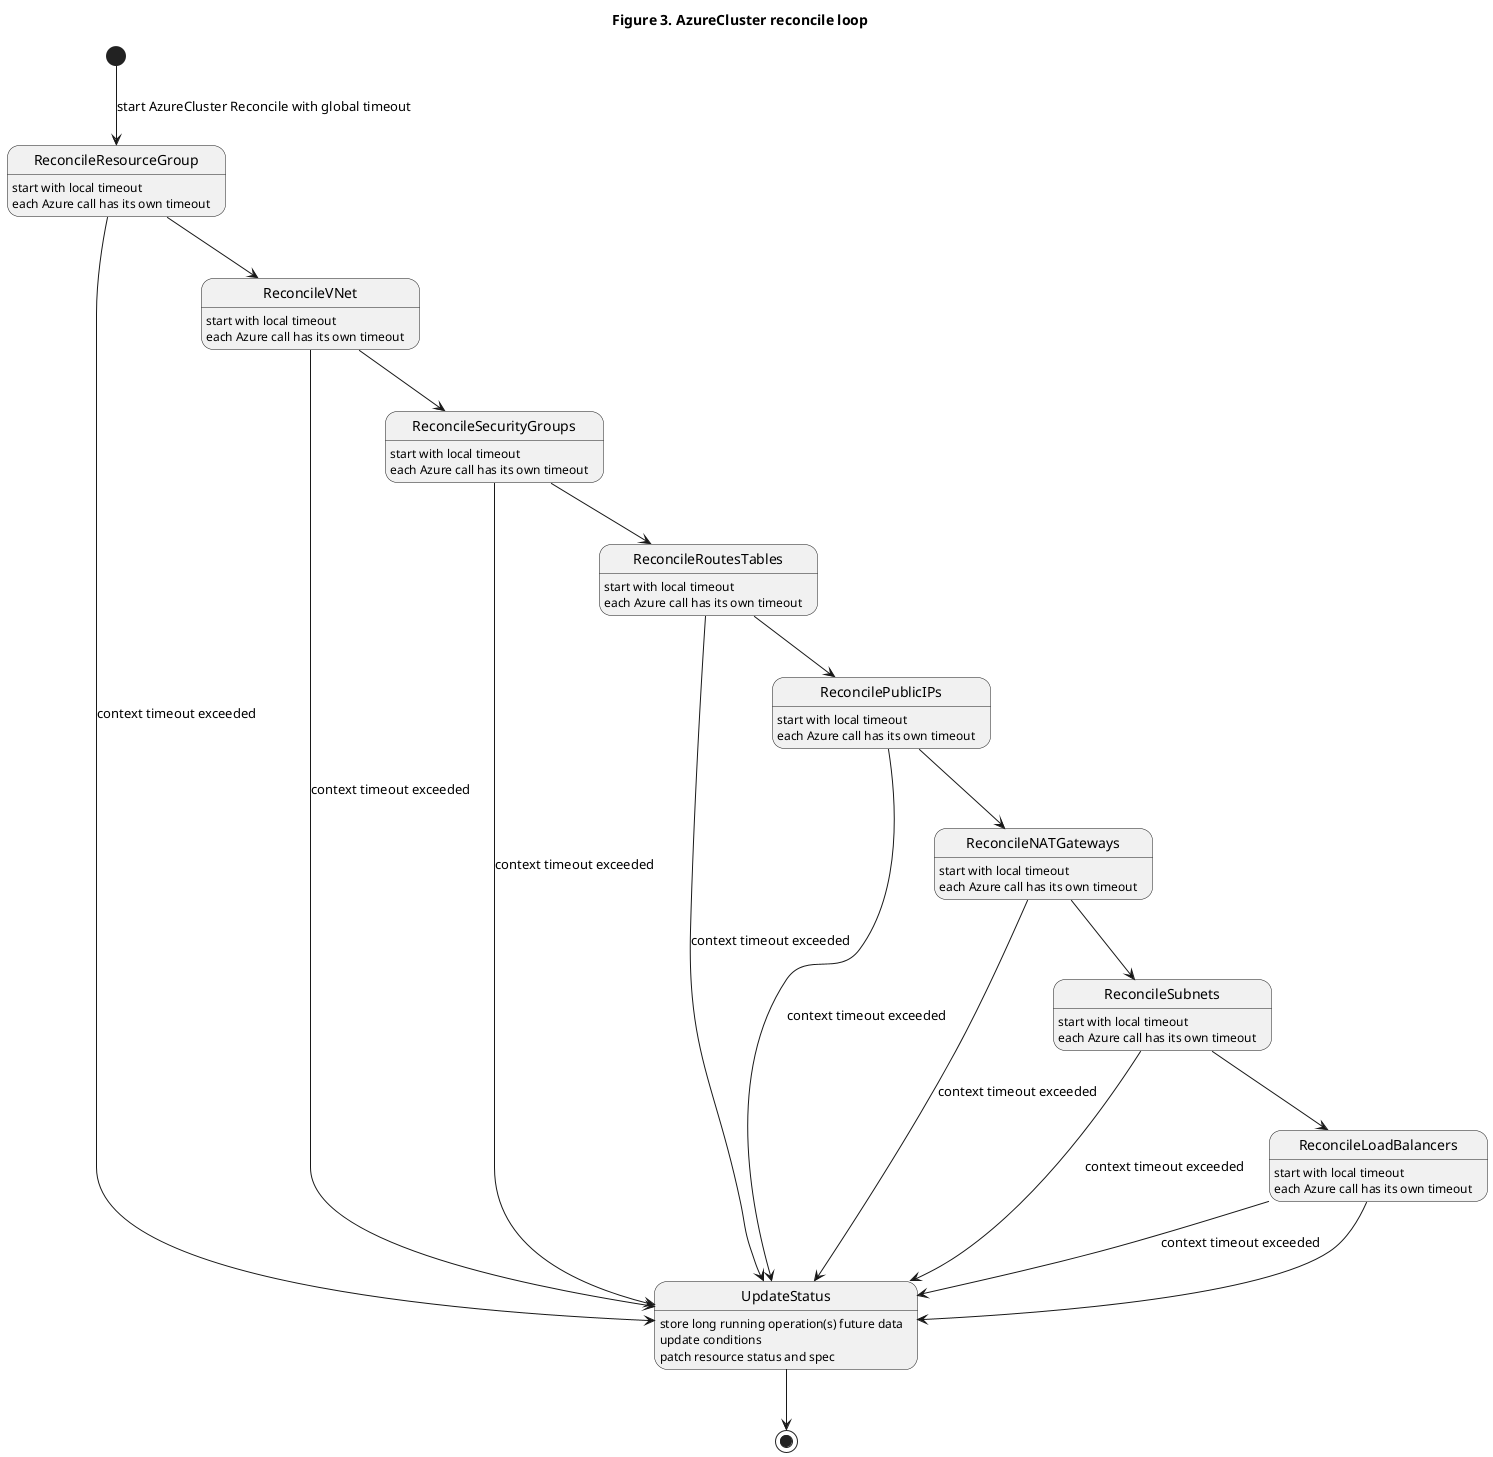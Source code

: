 @startuml
hide empty description
title Figure 3. AzureCluster reconcile loop

[*] --> ReconcileResourceGroup : start AzureCluster Reconcile with global timeout

ReconcileResourceGroup --> ReconcileVNet
ReconcileResourceGroup -> UpdateStatus : context timeout exceeded
ReconcileResourceGroup: start with local timeout
ReconcileResourceGroup: each Azure call has its own timeout 

ReconcileVNet --> ReconcileSecurityGroups
ReconcileVNet -> UpdateStatus : context timeout exceeded
ReconcileVNet: start with local timeout
ReconcileVNet: each Azure call has its own timeout

ReconcileSecurityGroups --> ReconcileRoutesTables
ReconcileSecurityGroups -> UpdateStatus : context timeout exceeded
ReconcileSecurityGroups: start with local timeout
ReconcileSecurityGroups: each Azure call has its own timeout

ReconcileRoutesTables --> ReconcilePublicIPs
ReconcileRoutesTables -> UpdateStatus : context timeout exceeded
ReconcileRoutesTables: start with local timeout
ReconcileRoutesTables: each Azure call has its own timeout

ReconcilePublicIPs --> ReconcileNATGateways
ReconcilePublicIPs -> UpdateStatus : context timeout exceeded
ReconcilePublicIPs: start with local timeout
ReconcilePublicIPs: each Azure call has its own timeout

ReconcileNATGateways --> ReconcileSubnets
ReconcileNATGateways -> UpdateStatus : context timeout exceeded
ReconcileNATGateways: start with local timeout
ReconcileNATGateways: each Azure call has its own timeout

ReconcileSubnets --> ReconcileLoadBalancers
ReconcileSubnets -> UpdateStatus : context timeout exceeded
ReconcileSubnets: start with local timeout
ReconcileSubnets: each Azure call has its own timeout

ReconcileLoadBalancers --> UpdateStatus
ReconcileLoadBalancers -> UpdateStatus : context timeout exceeded
ReconcileLoadBalancers: start with local timeout
ReconcileLoadBalancers: each Azure call has its own timeout

UpdateStatus --> [*]
UpdateStatus : store long running operation(s) future data
UpdateStatus : update conditions
UpdateStatus : patch resource status and spec

@enduml
